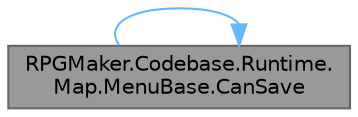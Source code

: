 digraph "RPGMaker.Codebase.Runtime.Map.MenuBase.CanSave"
{
 // LATEX_PDF_SIZE
  bgcolor="transparent";
  edge [fontname=Helvetica,fontsize=10,labelfontname=Helvetica,labelfontsize=10];
  node [fontname=Helvetica,fontsize=10,shape=box,height=0.2,width=0.4];
  rankdir="LR";
  Node1 [id="Node000001",label="RPGMaker.Codebase.Runtime.\lMap.MenuBase.CanSave",height=0.2,width=0.4,color="gray40", fillcolor="grey60", style="filled", fontcolor="black",tooltip="セーブ画面が開けるかどうかの更新"];
  Node1 -> Node1 [id="edge1_Node000001_Node000001",color="steelblue1",style="solid",tooltip=" "];
}
